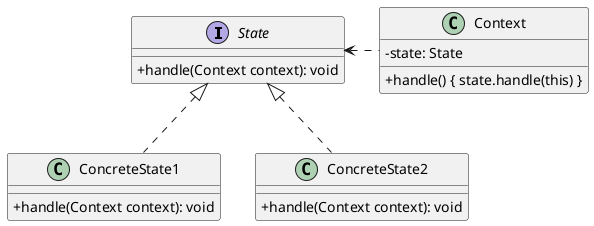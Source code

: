 @startuml 状态模式
skinparam classAttributeIconSize 0

interface State {
  + handle(Context context): void
}
class ConcreteState1 implements State {
  + handle(Context context): void
}
class ConcreteState2 implements State {
  + handle(Context context): void
}
class Context {
  - state: State
  + handle() { state.handle(this) }
}

State <. Context
@enduml